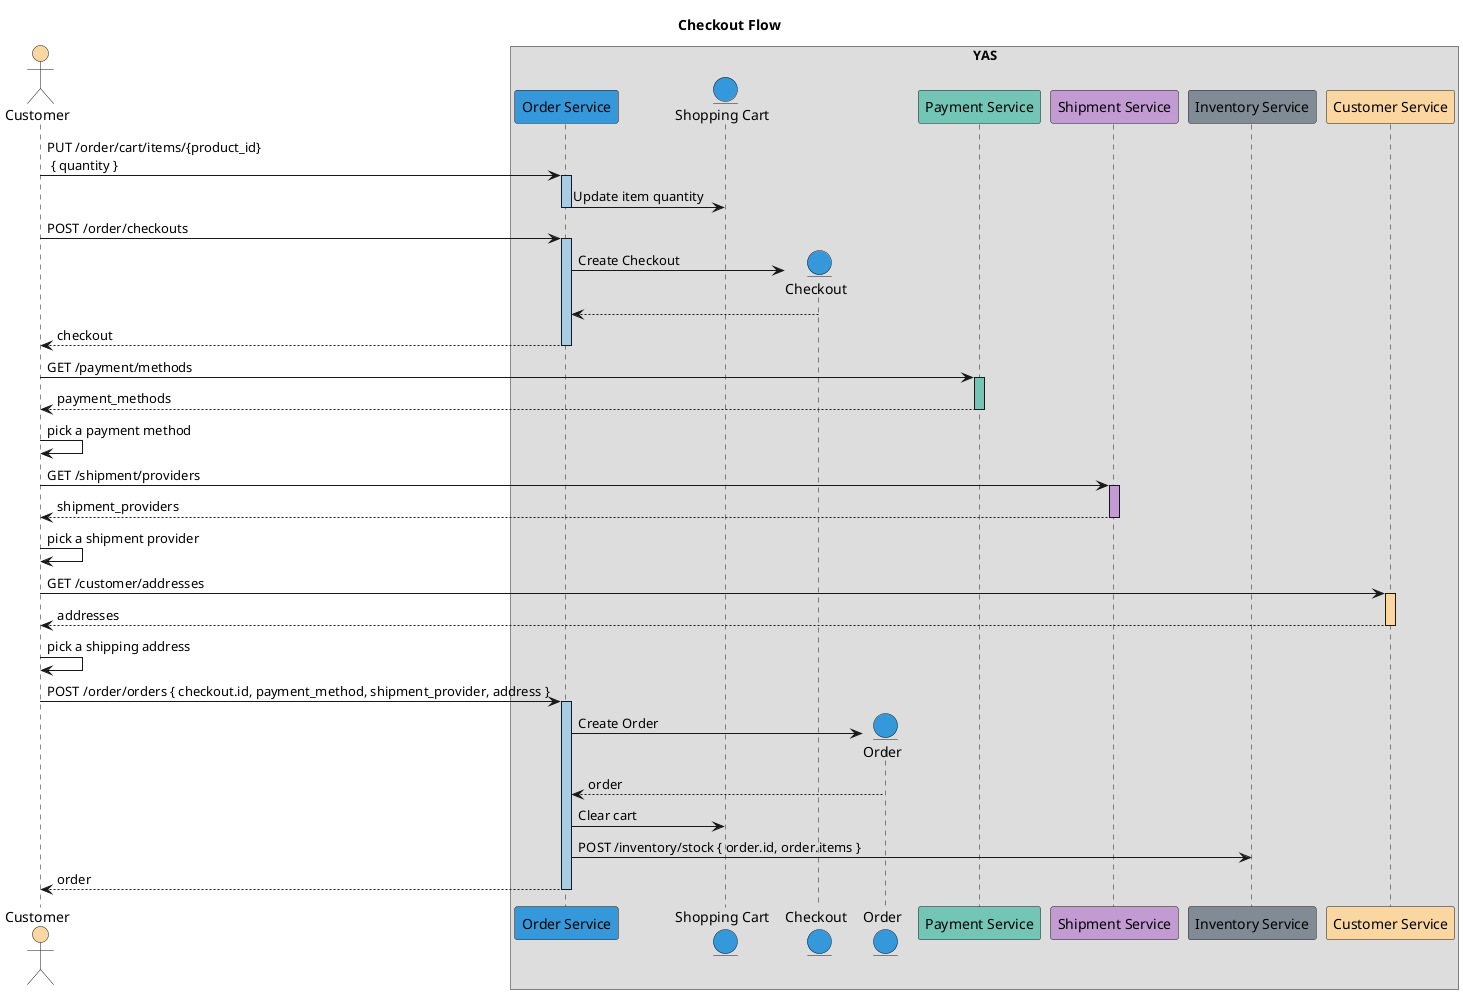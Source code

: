@startuml Checkout Flow

title Checkout Flow

actor Customer as customer #fad7a0

box YAS 
    participant "Order Service" as order_service #3498db
    entity "Shopping Cart" as shopping_cart #3498db
    entity "Checkout" as checkout #3498db
    entity "Order" as order #3498db
    participant "Payment Service" as payment_service #73c6b6
    participant "Shipment Service" as shipment_service #c39bd3
    participant "Inventory Service" as inventory_service #808b96
    participant "Customer Service" as customer_service #fad7a0
end box 

customer -> order_service: PUT /order/cart/items/{product_id} \n { quantity }
activate order_service #a9cce3
  order_service -> shopping_cart: Update item quantity
deactivate order_service

customer -> order_service: POST /order/checkouts
activate order_service #a9cce3
  order_service -> checkout **: Create Checkout
  order_service <-- checkout
  customer <-- order_service: checkout
deactivate order_service

customer -> payment_service: GET /payment/methods
activate payment_service #73c6b6
  customer <-- payment_service: payment_methods
deactivate payment_service

customer -> customer: pick a payment method

customer -> shipment_service: GET /shipment/providers
activate shipment_service #c39bd3
  customer <-- shipment_service: shipment_providers
deactivate shipment_service
customer -> customer: pick a shipment provider

customer -> customer_service: GET /customer/addresses
activate customer_service #fad7a0
  customer <-- customer_service: addresses
deactivate customer_service
customer -> customer: pick a shipping address

customer -> order_service: POST /order/orders { checkout.id, payment_method, shipment_provider, address } 
activate order_service #a9cce3
  order_service -> order **: Create Order
  order_service <-- order: order
  order_service -> shopping_cart: Clear cart
  order_service -> inventory_service: POST /inventory/stock { order.id, order.items }
  customer <-- order_service: order
deactivate order_service

@enduml